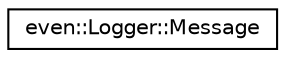 digraph "Graphical Class Hierarchy"
{
  edge [fontname="Helvetica",fontsize="10",labelfontname="Helvetica",labelfontsize="10"];
  node [fontname="Helvetica",fontsize="10",shape=record];
  rankdir="LR";
  Node0 [label="even::Logger::Message",height=0.2,width=0.4,color="black", fillcolor="white", style="filled",URL="$classeven_1_1_logger_1_1_message.html",tooltip="Inherit class for object Message type. "];
}
